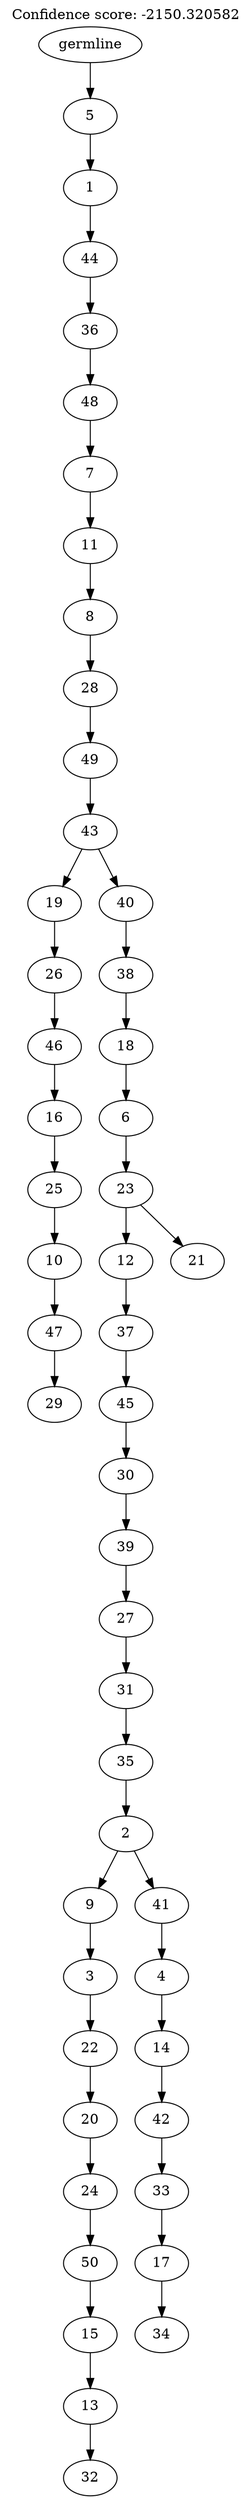 digraph g {
	"49" -> "50";
	"50" [label="29"];
	"48" -> "49";
	"49" [label="47"];
	"47" -> "48";
	"48" [label="10"];
	"46" -> "47";
	"47" [label="25"];
	"45" -> "46";
	"46" [label="16"];
	"44" -> "45";
	"45" [label="46"];
	"43" -> "44";
	"44" [label="26"];
	"41" -> "42";
	"42" [label="32"];
	"40" -> "41";
	"41" [label="13"];
	"39" -> "40";
	"40" [label="15"];
	"38" -> "39";
	"39" [label="50"];
	"37" -> "38";
	"38" [label="24"];
	"36" -> "37";
	"37" [label="20"];
	"35" -> "36";
	"36" [label="22"];
	"34" -> "35";
	"35" [label="3"];
	"32" -> "33";
	"33" [label="34"];
	"31" -> "32";
	"32" [label="17"];
	"30" -> "31";
	"31" [label="33"];
	"29" -> "30";
	"30" [label="42"];
	"28" -> "29";
	"29" [label="14"];
	"27" -> "28";
	"28" [label="4"];
	"26" -> "27";
	"27" [label="41"];
	"26" -> "34";
	"34" [label="9"];
	"25" -> "26";
	"26" [label="2"];
	"24" -> "25";
	"25" [label="35"];
	"23" -> "24";
	"24" [label="31"];
	"22" -> "23";
	"23" [label="27"];
	"21" -> "22";
	"22" [label="39"];
	"20" -> "21";
	"21" [label="30"];
	"19" -> "20";
	"20" [label="45"];
	"18" -> "19";
	"19" [label="37"];
	"16" -> "17";
	"17" [label="21"];
	"16" -> "18";
	"18" [label="12"];
	"15" -> "16";
	"16" [label="23"];
	"14" -> "15";
	"15" [label="6"];
	"13" -> "14";
	"14" [label="18"];
	"12" -> "13";
	"13" [label="38"];
	"11" -> "12";
	"12" [label="40"];
	"11" -> "43";
	"43" [label="19"];
	"10" -> "11";
	"11" [label="43"];
	"9" -> "10";
	"10" [label="49"];
	"8" -> "9";
	"9" [label="28"];
	"7" -> "8";
	"8" [label="8"];
	"6" -> "7";
	"7" [label="11"];
	"5" -> "6";
	"6" [label="7"];
	"4" -> "5";
	"5" [label="48"];
	"3" -> "4";
	"4" [label="36"];
	"2" -> "3";
	"3" [label="44"];
	"1" -> "2";
	"2" [label="1"];
	"0" -> "1";
	"1" [label="5"];
	"0" [label="germline"];
	labelloc="t";
	label="Confidence score: -2150.320582";
}

